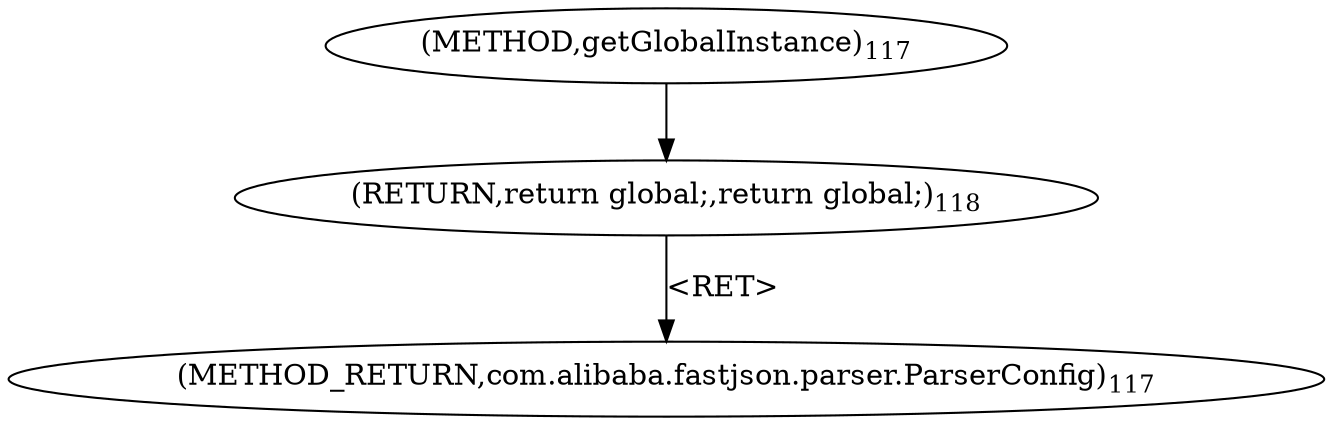 digraph "getGlobalInstance" {  
"261" [label = <(METHOD,getGlobalInstance)<SUB>117</SUB>> ]
"269" [label = <(METHOD_RETURN,com.alibaba.fastjson.parser.ParserConfig)<SUB>117</SUB>> ]
"263" [label = <(RETURN,return global;,return global;)<SUB>118</SUB>> ]
  "263" -> "269"  [ label = "&lt;RET&gt;"] 
  "261" -> "263" 
}
